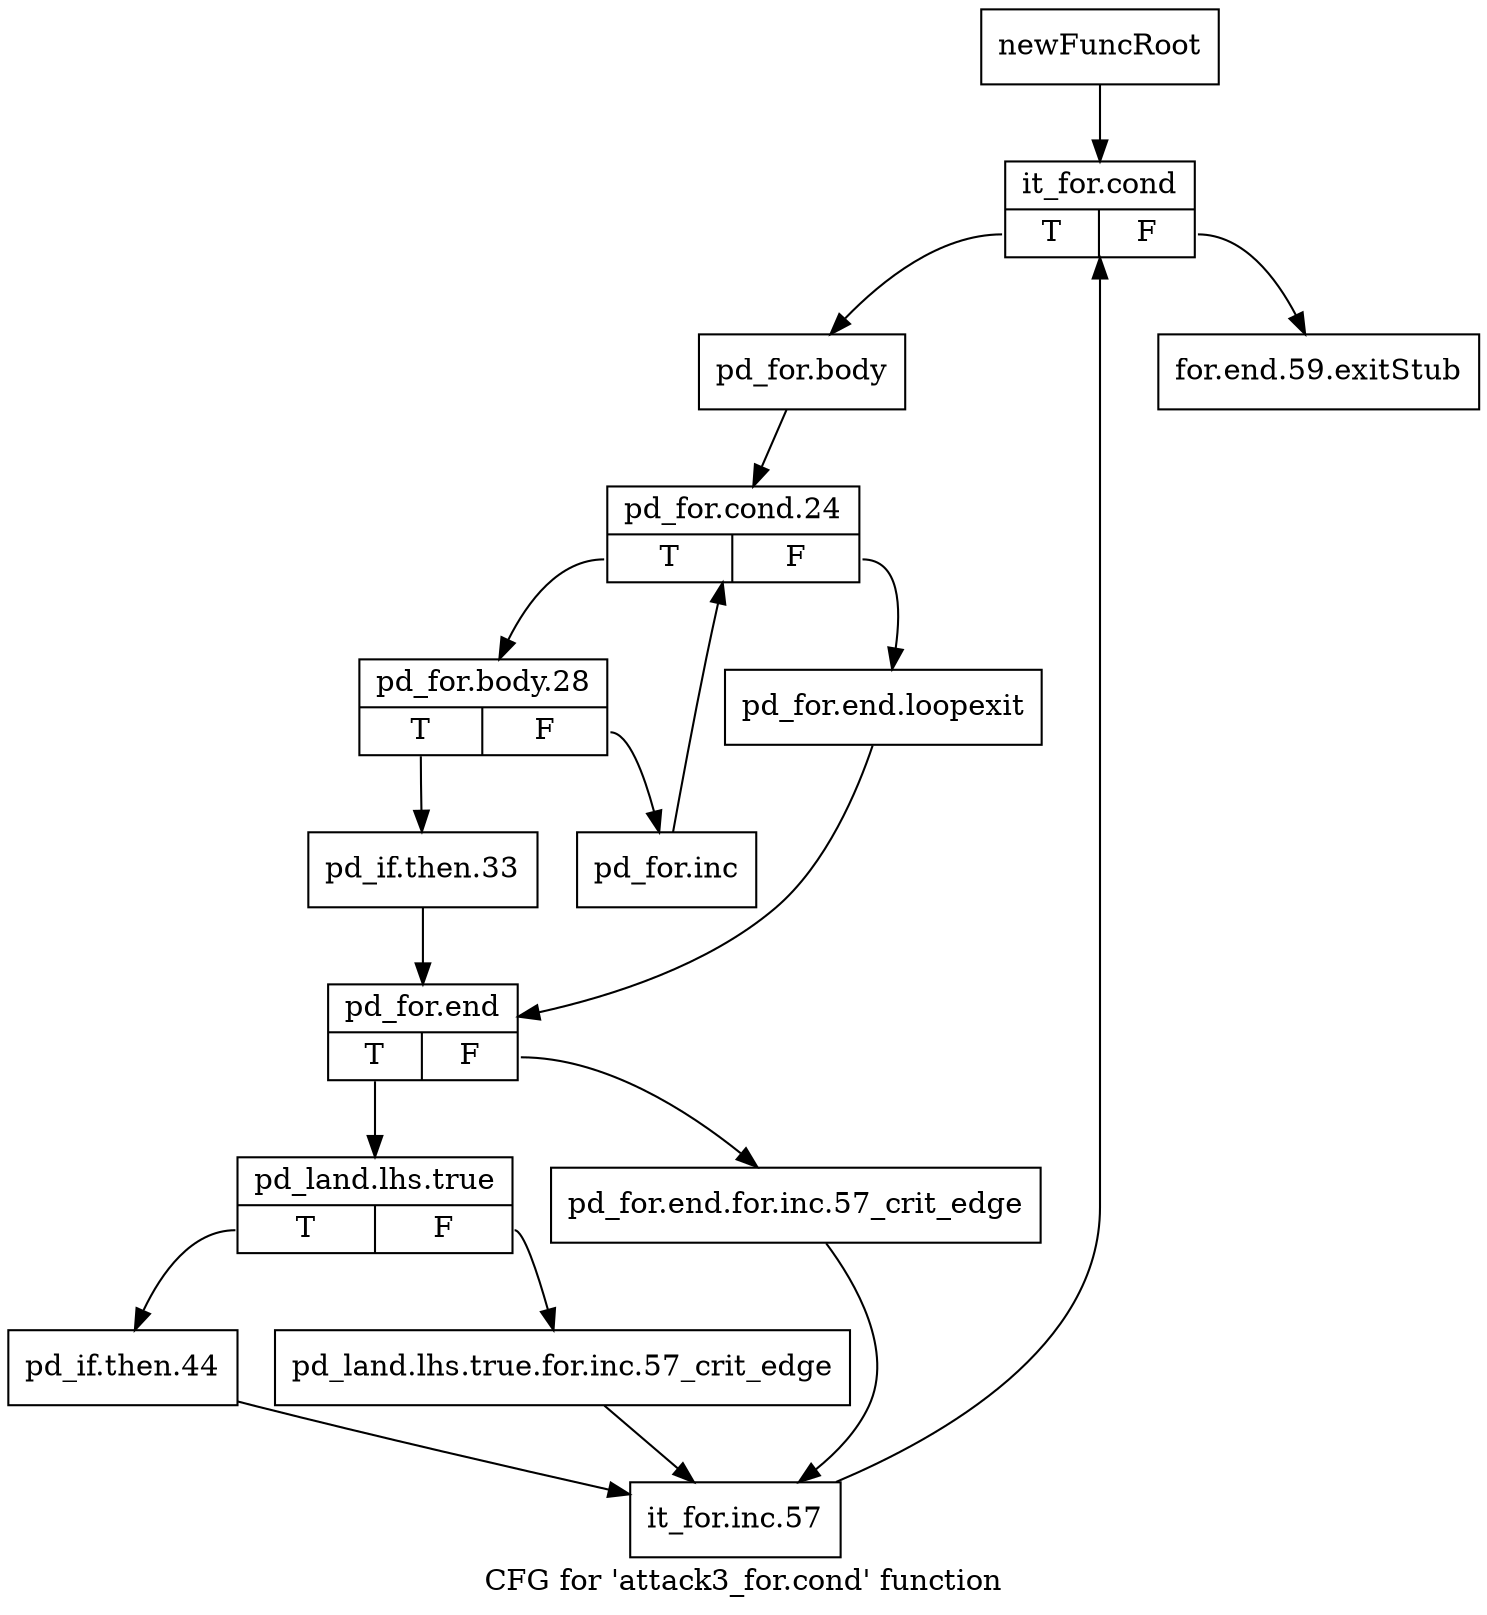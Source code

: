 digraph "CFG for 'attack3_for.cond' function" {
	label="CFG for 'attack3_for.cond' function";

	Node0x449ae40 [shape=record,label="{newFuncRoot}"];
	Node0x449ae40 -> Node0x44a2f20;
	Node0x44a2ed0 [shape=record,label="{for.end.59.exitStub}"];
	Node0x44a2f20 [shape=record,label="{it_for.cond|{<s0>T|<s1>F}}"];
	Node0x44a2f20:s0 -> Node0x44a2f70;
	Node0x44a2f20:s1 -> Node0x44a2ed0;
	Node0x44a2f70 [shape=record,label="{pd_for.body}"];
	Node0x44a2f70 -> Node0x44a2fc0;
	Node0x44a2fc0 [shape=record,label="{pd_for.cond.24|{<s0>T|<s1>F}}"];
	Node0x44a2fc0:s0 -> Node0x44a3060;
	Node0x44a2fc0:s1 -> Node0x44a3010;
	Node0x44a3010 [shape=record,label="{pd_for.end.loopexit}"];
	Node0x44a3010 -> Node0x44a3150;
	Node0x44a3060 [shape=record,label="{pd_for.body.28|{<s0>T|<s1>F}}"];
	Node0x44a3060:s0 -> Node0x44a3100;
	Node0x44a3060:s1 -> Node0x44a30b0;
	Node0x44a30b0 [shape=record,label="{pd_for.inc}"];
	Node0x44a30b0 -> Node0x44a2fc0;
	Node0x44a3100 [shape=record,label="{pd_if.then.33}"];
	Node0x44a3100 -> Node0x44a3150;
	Node0x44a3150 [shape=record,label="{pd_for.end|{<s0>T|<s1>F}}"];
	Node0x44a3150:s0 -> Node0x44a31f0;
	Node0x44a3150:s1 -> Node0x44a31a0;
	Node0x44a31a0 [shape=record,label="{pd_for.end.for.inc.57_crit_edge}"];
	Node0x44a31a0 -> Node0x44a32e0;
	Node0x44a31f0 [shape=record,label="{pd_land.lhs.true|{<s0>T|<s1>F}}"];
	Node0x44a31f0:s0 -> Node0x44a3290;
	Node0x44a31f0:s1 -> Node0x44a3240;
	Node0x44a3240 [shape=record,label="{pd_land.lhs.true.for.inc.57_crit_edge}"];
	Node0x44a3240 -> Node0x44a32e0;
	Node0x44a3290 [shape=record,label="{pd_if.then.44}"];
	Node0x44a3290 -> Node0x44a32e0;
	Node0x44a32e0 [shape=record,label="{it_for.inc.57}"];
	Node0x44a32e0 -> Node0x44a2f20;
}
